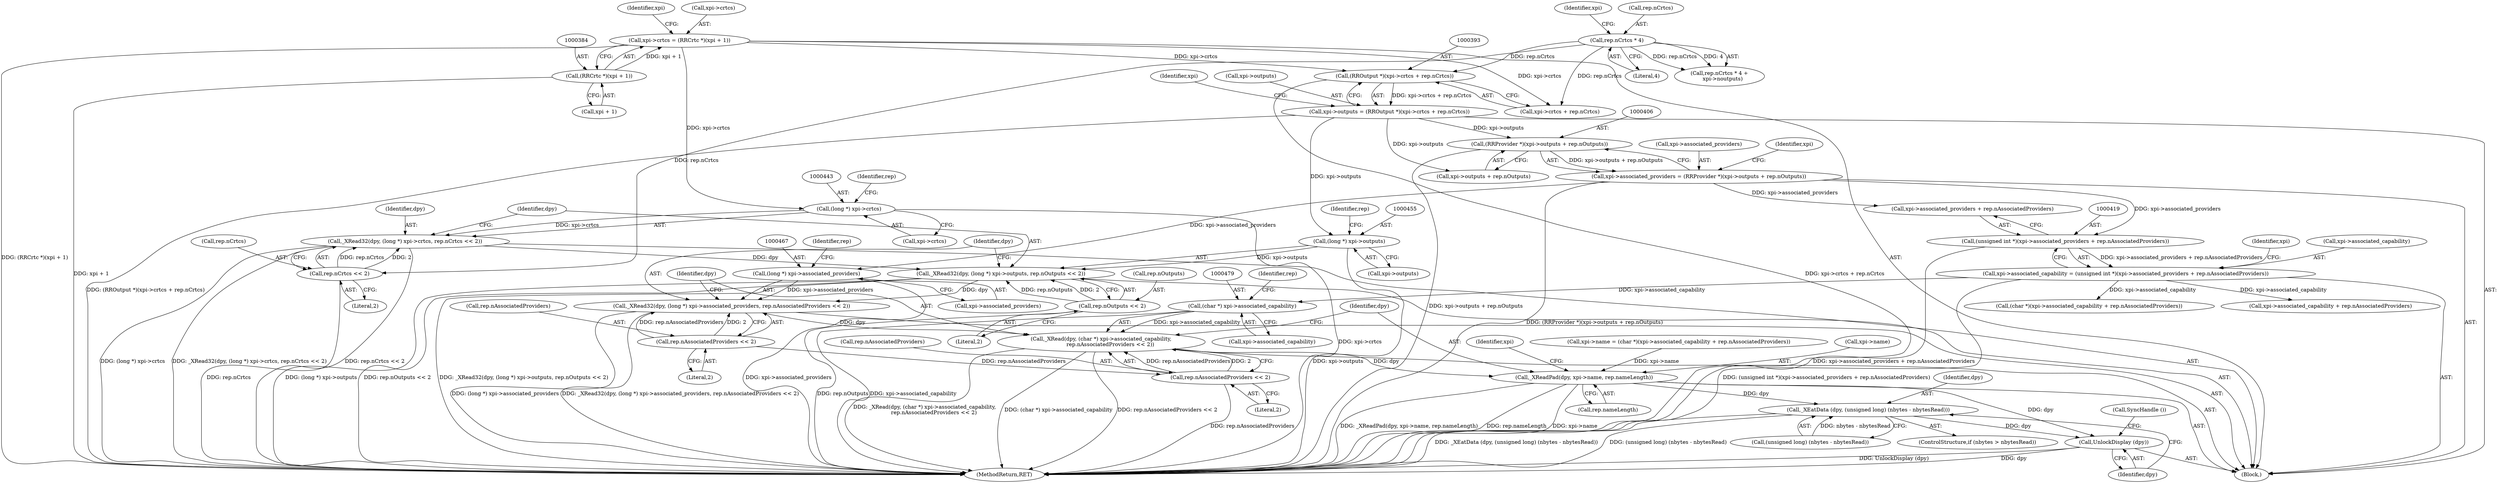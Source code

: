 digraph "0_libXrandr_a0df3e1c7728205e5c7650b2e6dce684139254a6_1@pointer" {
"1000476" [label="(Call,_XRead(dpy, (char *) xpi->associated_capability,\n           rep.nAssociatedProviders << 2))"];
"1000464" [label="(Call,_XRead32(dpy, (long *) xpi->associated_providers, rep.nAssociatedProviders << 2))"];
"1000452" [label="(Call,_XRead32(dpy, (long *) xpi->outputs, rep.nOutputs << 2))"];
"1000440" [label="(Call,_XRead32(dpy, (long *) xpi->crtcs, rep.nCrtcs << 2))"];
"1000442" [label="(Call,(long *) xpi->crtcs)"];
"1000379" [label="(Call,xpi->crtcs = (RRCrtc *)(xpi + 1))"];
"1000383" [label="(Call,(RRCrtc *)(xpi + 1))"];
"1000447" [label="(Call,rep.nCrtcs << 2)"];
"1000361" [label="(Call,rep.nCrtcs * 4)"];
"1000454" [label="(Call,(long *) xpi->outputs)"];
"1000388" [label="(Call,xpi->outputs = (RROutput *)(xpi->crtcs + rep.nCrtcs))"];
"1000392" [label="(Call,(RROutput *)(xpi->crtcs + rep.nCrtcs))"];
"1000459" [label="(Call,rep.nOutputs << 2)"];
"1000466" [label="(Call,(long *) xpi->associated_providers)"];
"1000401" [label="(Call,xpi->associated_providers = (RRProvider *)(xpi->outputs + rep.nOutputs))"];
"1000405" [label="(Call,(RRProvider *)(xpi->outputs + rep.nOutputs))"];
"1000471" [label="(Call,rep.nAssociatedProviders << 2)"];
"1000478" [label="(Call,(char *) xpi->associated_capability)"];
"1000414" [label="(Call,xpi->associated_capability = (unsigned int *)(xpi->associated_providers + rep.nAssociatedProviders))"];
"1000418" [label="(Call,(unsigned int *)(xpi->associated_providers + rep.nAssociatedProviders))"];
"1000483" [label="(Call,rep.nAssociatedProviders << 2)"];
"1000488" [label="(Call,_XReadPad(dpy, xpi->name, rep.nameLength))"];
"1000509" [label="(Call,_XEatData (dpy, (unsigned long) (nbytes - nbytesRead)))"];
"1000516" [label="(Call,UnlockDisplay (dpy))"];
"1000483" [label="(Call,rep.nAssociatedProviders << 2)"];
"1000465" [label="(Identifier,dpy)"];
"1000365" [label="(Literal,4)"];
"1000484" [label="(Call,rep.nAssociatedProviders)"];
"1000449" [label="(Identifier,rep)"];
"1000510" [label="(Identifier,dpy)"];
"1000105" [label="(Block,)"];
"1000468" [label="(Call,xpi->associated_providers)"];
"1000452" [label="(Call,_XRead32(dpy, (long *) xpi->outputs, rep.nOutputs << 2))"];
"1000418" [label="(Call,(unsigned int *)(xpi->associated_providers + rep.nAssociatedProviders))"];
"1000516" [label="(Call,UnlockDisplay (dpy))"];
"1000405" [label="(Call,(RRProvider *)(xpi->outputs + rep.nOutputs))"];
"1000466" [label="(Call,(long *) xpi->associated_providers)"];
"1000472" [label="(Call,rep.nAssociatedProviders)"];
"1000456" [label="(Call,xpi->outputs)"];
"1000447" [label="(Call,rep.nCrtcs << 2)"];
"1000518" [label="(Call,SyncHandle ())"];
"1000478" [label="(Call,(char *) xpi->associated_capability)"];
"1000464" [label="(Call,_XRead32(dpy, (long *) xpi->associated_providers, rep.nAssociatedProviders << 2))"];
"1000440" [label="(Call,_XRead32(dpy, (long *) xpi->crtcs, rep.nCrtcs << 2))"];
"1000493" [label="(Call,rep.nameLength)"];
"1000383" [label="(Call,(RRCrtc *)(xpi + 1))"];
"1000471" [label="(Call,rep.nAssociatedProviders << 2)"];
"1000517" [label="(Identifier,dpy)"];
"1000415" [label="(Call,xpi->associated_capability)"];
"1000505" [label="(ControlStructure,if (nbytes > nbytesRead))"];
"1000475" [label="(Literal,2)"];
"1000511" [label="(Call,(unsigned long) (nbytes - nbytesRead))"];
"1000442" [label="(Call,(long *) xpi->crtcs)"];
"1000394" [label="(Call,xpi->crtcs + rep.nCrtcs)"];
"1000401" [label="(Call,xpi->associated_providers = (RRProvider *)(xpi->outputs + rep.nOutputs))"];
"1000485" [label="(Identifier,rep)"];
"1000407" [label="(Call,xpi->outputs + rep.nOutputs)"];
"1000367" [label="(Identifier,xpi)"];
"1000523" [label="(MethodReturn,RET)"];
"1000429" [label="(Identifier,xpi)"];
"1000448" [label="(Call,rep.nCrtcs)"];
"1000473" [label="(Identifier,rep)"];
"1000414" [label="(Call,xpi->associated_capability = (unsigned int *)(xpi->associated_providers + rep.nAssociatedProviders))"];
"1000489" [label="(Identifier,dpy)"];
"1000431" [label="(Call,(char *)(xpi->associated_capability + rep.nAssociatedProviders))"];
"1000433" [label="(Call,xpi->associated_capability + rep.nAssociatedProviders)"];
"1000499" [label="(Identifier,xpi)"];
"1000427" [label="(Call,xpi->name = (char *)(xpi->associated_capability + rep.nAssociatedProviders))"];
"1000463" [label="(Literal,2)"];
"1000461" [label="(Identifier,rep)"];
"1000360" [label="(Call,rep.nCrtcs * 4 +\n    xpi->noutputs)"];
"1000420" [label="(Call,xpi->associated_providers + rep.nAssociatedProviders)"];
"1000509" [label="(Call,_XEatData (dpy, (unsigned long) (nbytes - nbytesRead)))"];
"1000392" [label="(Call,(RROutput *)(xpi->crtcs + rep.nCrtcs))"];
"1000453" [label="(Identifier,dpy)"];
"1000390" [label="(Identifier,xpi)"];
"1000403" [label="(Identifier,xpi)"];
"1000487" [label="(Literal,2)"];
"1000488" [label="(Call,_XReadPad(dpy, xpi->name, rep.nameLength))"];
"1000444" [label="(Call,xpi->crtcs)"];
"1000380" [label="(Call,xpi->crtcs)"];
"1000388" [label="(Call,xpi->outputs = (RROutput *)(xpi->crtcs + rep.nCrtcs))"];
"1000389" [label="(Call,xpi->outputs)"];
"1000459" [label="(Call,rep.nOutputs << 2)"];
"1000454" [label="(Call,(long *) xpi->outputs)"];
"1000451" [label="(Literal,2)"];
"1000476" [label="(Call,_XRead(dpy, (char *) xpi->associated_capability,\n           rep.nAssociatedProviders << 2))"];
"1000460" [label="(Call,rep.nOutputs)"];
"1000477" [label="(Identifier,dpy)"];
"1000361" [label="(Call,rep.nCrtcs * 4)"];
"1000385" [label="(Call,xpi + 1)"];
"1000402" [label="(Call,xpi->associated_providers)"];
"1000379" [label="(Call,xpi->crtcs = (RRCrtc *)(xpi + 1))"];
"1000416" [label="(Identifier,xpi)"];
"1000362" [label="(Call,rep.nCrtcs)"];
"1000490" [label="(Call,xpi->name)"];
"1000441" [label="(Identifier,dpy)"];
"1000480" [label="(Call,xpi->associated_capability)"];
"1000476" -> "1000105"  [label="AST: "];
"1000476" -> "1000483"  [label="CFG: "];
"1000477" -> "1000476"  [label="AST: "];
"1000478" -> "1000476"  [label="AST: "];
"1000483" -> "1000476"  [label="AST: "];
"1000489" -> "1000476"  [label="CFG: "];
"1000476" -> "1000523"  [label="DDG: rep.nAssociatedProviders << 2"];
"1000476" -> "1000523"  [label="DDG: _XRead(dpy, (char *) xpi->associated_capability,\n           rep.nAssociatedProviders << 2)"];
"1000476" -> "1000523"  [label="DDG: (char *) xpi->associated_capability"];
"1000464" -> "1000476"  [label="DDG: dpy"];
"1000478" -> "1000476"  [label="DDG: xpi->associated_capability"];
"1000483" -> "1000476"  [label="DDG: rep.nAssociatedProviders"];
"1000483" -> "1000476"  [label="DDG: 2"];
"1000476" -> "1000488"  [label="DDG: dpy"];
"1000464" -> "1000105"  [label="AST: "];
"1000464" -> "1000471"  [label="CFG: "];
"1000465" -> "1000464"  [label="AST: "];
"1000466" -> "1000464"  [label="AST: "];
"1000471" -> "1000464"  [label="AST: "];
"1000477" -> "1000464"  [label="CFG: "];
"1000464" -> "1000523"  [label="DDG: _XRead32(dpy, (long *) xpi->associated_providers, rep.nAssociatedProviders << 2)"];
"1000464" -> "1000523"  [label="DDG: (long *) xpi->associated_providers"];
"1000452" -> "1000464"  [label="DDG: dpy"];
"1000466" -> "1000464"  [label="DDG: xpi->associated_providers"];
"1000471" -> "1000464"  [label="DDG: rep.nAssociatedProviders"];
"1000471" -> "1000464"  [label="DDG: 2"];
"1000452" -> "1000105"  [label="AST: "];
"1000452" -> "1000459"  [label="CFG: "];
"1000453" -> "1000452"  [label="AST: "];
"1000454" -> "1000452"  [label="AST: "];
"1000459" -> "1000452"  [label="AST: "];
"1000465" -> "1000452"  [label="CFG: "];
"1000452" -> "1000523"  [label="DDG: rep.nOutputs << 2"];
"1000452" -> "1000523"  [label="DDG: _XRead32(dpy, (long *) xpi->outputs, rep.nOutputs << 2)"];
"1000452" -> "1000523"  [label="DDG: (long *) xpi->outputs"];
"1000440" -> "1000452"  [label="DDG: dpy"];
"1000454" -> "1000452"  [label="DDG: xpi->outputs"];
"1000459" -> "1000452"  [label="DDG: rep.nOutputs"];
"1000459" -> "1000452"  [label="DDG: 2"];
"1000440" -> "1000105"  [label="AST: "];
"1000440" -> "1000447"  [label="CFG: "];
"1000441" -> "1000440"  [label="AST: "];
"1000442" -> "1000440"  [label="AST: "];
"1000447" -> "1000440"  [label="AST: "];
"1000453" -> "1000440"  [label="CFG: "];
"1000440" -> "1000523"  [label="DDG: (long *) xpi->crtcs"];
"1000440" -> "1000523"  [label="DDG: _XRead32(dpy, (long *) xpi->crtcs, rep.nCrtcs << 2)"];
"1000440" -> "1000523"  [label="DDG: rep.nCrtcs << 2"];
"1000442" -> "1000440"  [label="DDG: xpi->crtcs"];
"1000447" -> "1000440"  [label="DDG: rep.nCrtcs"];
"1000447" -> "1000440"  [label="DDG: 2"];
"1000442" -> "1000444"  [label="CFG: "];
"1000443" -> "1000442"  [label="AST: "];
"1000444" -> "1000442"  [label="AST: "];
"1000449" -> "1000442"  [label="CFG: "];
"1000442" -> "1000523"  [label="DDG: xpi->crtcs"];
"1000379" -> "1000442"  [label="DDG: xpi->crtcs"];
"1000379" -> "1000105"  [label="AST: "];
"1000379" -> "1000383"  [label="CFG: "];
"1000380" -> "1000379"  [label="AST: "];
"1000383" -> "1000379"  [label="AST: "];
"1000390" -> "1000379"  [label="CFG: "];
"1000379" -> "1000523"  [label="DDG: (RRCrtc *)(xpi + 1)"];
"1000383" -> "1000379"  [label="DDG: xpi + 1"];
"1000379" -> "1000392"  [label="DDG: xpi->crtcs"];
"1000379" -> "1000394"  [label="DDG: xpi->crtcs"];
"1000383" -> "1000385"  [label="CFG: "];
"1000384" -> "1000383"  [label="AST: "];
"1000385" -> "1000383"  [label="AST: "];
"1000383" -> "1000523"  [label="DDG: xpi + 1"];
"1000447" -> "1000451"  [label="CFG: "];
"1000448" -> "1000447"  [label="AST: "];
"1000451" -> "1000447"  [label="AST: "];
"1000447" -> "1000523"  [label="DDG: rep.nCrtcs"];
"1000361" -> "1000447"  [label="DDG: rep.nCrtcs"];
"1000361" -> "1000360"  [label="AST: "];
"1000361" -> "1000365"  [label="CFG: "];
"1000362" -> "1000361"  [label="AST: "];
"1000365" -> "1000361"  [label="AST: "];
"1000367" -> "1000361"  [label="CFG: "];
"1000361" -> "1000360"  [label="DDG: rep.nCrtcs"];
"1000361" -> "1000360"  [label="DDG: 4"];
"1000361" -> "1000392"  [label="DDG: rep.nCrtcs"];
"1000361" -> "1000394"  [label="DDG: rep.nCrtcs"];
"1000454" -> "1000456"  [label="CFG: "];
"1000455" -> "1000454"  [label="AST: "];
"1000456" -> "1000454"  [label="AST: "];
"1000461" -> "1000454"  [label="CFG: "];
"1000454" -> "1000523"  [label="DDG: xpi->outputs"];
"1000388" -> "1000454"  [label="DDG: xpi->outputs"];
"1000388" -> "1000105"  [label="AST: "];
"1000388" -> "1000392"  [label="CFG: "];
"1000389" -> "1000388"  [label="AST: "];
"1000392" -> "1000388"  [label="AST: "];
"1000403" -> "1000388"  [label="CFG: "];
"1000388" -> "1000523"  [label="DDG: (RROutput *)(xpi->crtcs + rep.nCrtcs)"];
"1000392" -> "1000388"  [label="DDG: xpi->crtcs + rep.nCrtcs"];
"1000388" -> "1000405"  [label="DDG: xpi->outputs"];
"1000388" -> "1000407"  [label="DDG: xpi->outputs"];
"1000392" -> "1000394"  [label="CFG: "];
"1000393" -> "1000392"  [label="AST: "];
"1000394" -> "1000392"  [label="AST: "];
"1000392" -> "1000523"  [label="DDG: xpi->crtcs + rep.nCrtcs"];
"1000459" -> "1000463"  [label="CFG: "];
"1000460" -> "1000459"  [label="AST: "];
"1000463" -> "1000459"  [label="AST: "];
"1000459" -> "1000523"  [label="DDG: rep.nOutputs"];
"1000466" -> "1000468"  [label="CFG: "];
"1000467" -> "1000466"  [label="AST: "];
"1000468" -> "1000466"  [label="AST: "];
"1000473" -> "1000466"  [label="CFG: "];
"1000466" -> "1000523"  [label="DDG: xpi->associated_providers"];
"1000401" -> "1000466"  [label="DDG: xpi->associated_providers"];
"1000401" -> "1000105"  [label="AST: "];
"1000401" -> "1000405"  [label="CFG: "];
"1000402" -> "1000401"  [label="AST: "];
"1000405" -> "1000401"  [label="AST: "];
"1000416" -> "1000401"  [label="CFG: "];
"1000401" -> "1000523"  [label="DDG: (RRProvider *)(xpi->outputs + rep.nOutputs)"];
"1000405" -> "1000401"  [label="DDG: xpi->outputs + rep.nOutputs"];
"1000401" -> "1000418"  [label="DDG: xpi->associated_providers"];
"1000401" -> "1000420"  [label="DDG: xpi->associated_providers"];
"1000405" -> "1000407"  [label="CFG: "];
"1000406" -> "1000405"  [label="AST: "];
"1000407" -> "1000405"  [label="AST: "];
"1000405" -> "1000523"  [label="DDG: xpi->outputs + rep.nOutputs"];
"1000471" -> "1000475"  [label="CFG: "];
"1000472" -> "1000471"  [label="AST: "];
"1000475" -> "1000471"  [label="AST: "];
"1000471" -> "1000483"  [label="DDG: rep.nAssociatedProviders"];
"1000478" -> "1000480"  [label="CFG: "];
"1000479" -> "1000478"  [label="AST: "];
"1000480" -> "1000478"  [label="AST: "];
"1000485" -> "1000478"  [label="CFG: "];
"1000478" -> "1000523"  [label="DDG: xpi->associated_capability"];
"1000414" -> "1000478"  [label="DDG: xpi->associated_capability"];
"1000414" -> "1000105"  [label="AST: "];
"1000414" -> "1000418"  [label="CFG: "];
"1000415" -> "1000414"  [label="AST: "];
"1000418" -> "1000414"  [label="AST: "];
"1000429" -> "1000414"  [label="CFG: "];
"1000414" -> "1000523"  [label="DDG: (unsigned int *)(xpi->associated_providers + rep.nAssociatedProviders)"];
"1000418" -> "1000414"  [label="DDG: xpi->associated_providers + rep.nAssociatedProviders"];
"1000414" -> "1000431"  [label="DDG: xpi->associated_capability"];
"1000414" -> "1000433"  [label="DDG: xpi->associated_capability"];
"1000418" -> "1000420"  [label="CFG: "];
"1000419" -> "1000418"  [label="AST: "];
"1000420" -> "1000418"  [label="AST: "];
"1000418" -> "1000523"  [label="DDG: xpi->associated_providers + rep.nAssociatedProviders"];
"1000483" -> "1000487"  [label="CFG: "];
"1000484" -> "1000483"  [label="AST: "];
"1000487" -> "1000483"  [label="AST: "];
"1000483" -> "1000523"  [label="DDG: rep.nAssociatedProviders"];
"1000488" -> "1000105"  [label="AST: "];
"1000488" -> "1000493"  [label="CFG: "];
"1000489" -> "1000488"  [label="AST: "];
"1000490" -> "1000488"  [label="AST: "];
"1000493" -> "1000488"  [label="AST: "];
"1000499" -> "1000488"  [label="CFG: "];
"1000488" -> "1000523"  [label="DDG: _XReadPad(dpy, xpi->name, rep.nameLength)"];
"1000488" -> "1000523"  [label="DDG: rep.nameLength"];
"1000488" -> "1000523"  [label="DDG: xpi->name"];
"1000427" -> "1000488"  [label="DDG: xpi->name"];
"1000488" -> "1000509"  [label="DDG: dpy"];
"1000488" -> "1000516"  [label="DDG: dpy"];
"1000509" -> "1000505"  [label="AST: "];
"1000509" -> "1000511"  [label="CFG: "];
"1000510" -> "1000509"  [label="AST: "];
"1000511" -> "1000509"  [label="AST: "];
"1000517" -> "1000509"  [label="CFG: "];
"1000509" -> "1000523"  [label="DDG: _XEatData (dpy, (unsigned long) (nbytes - nbytesRead))"];
"1000509" -> "1000523"  [label="DDG: (unsigned long) (nbytes - nbytesRead)"];
"1000511" -> "1000509"  [label="DDG: nbytes - nbytesRead"];
"1000509" -> "1000516"  [label="DDG: dpy"];
"1000516" -> "1000105"  [label="AST: "];
"1000516" -> "1000517"  [label="CFG: "];
"1000517" -> "1000516"  [label="AST: "];
"1000518" -> "1000516"  [label="CFG: "];
"1000516" -> "1000523"  [label="DDG: UnlockDisplay (dpy)"];
"1000516" -> "1000523"  [label="DDG: dpy"];
}
